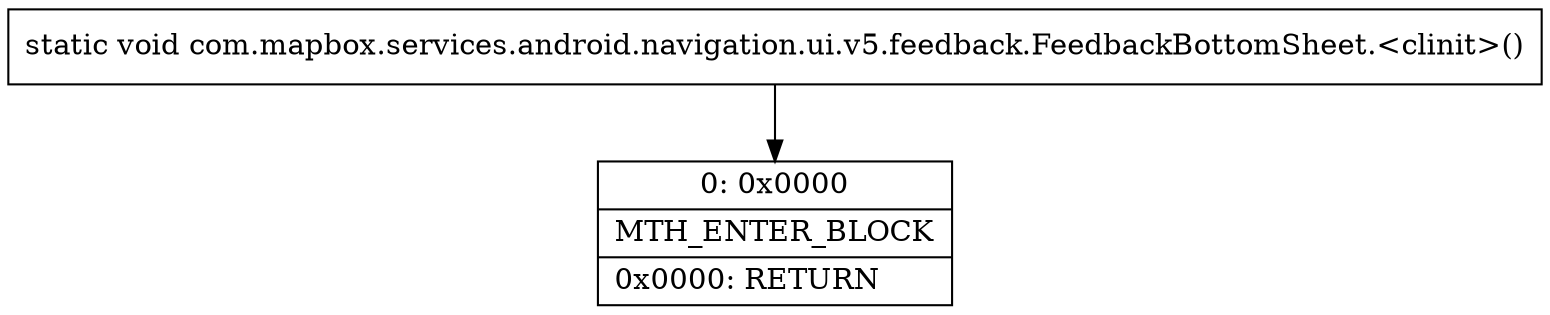 digraph "CFG forcom.mapbox.services.android.navigation.ui.v5.feedback.FeedbackBottomSheet.\<clinit\>()V" {
Node_0 [shape=record,label="{0\:\ 0x0000|MTH_ENTER_BLOCK\l|0x0000: RETURN   \l}"];
MethodNode[shape=record,label="{static void com.mapbox.services.android.navigation.ui.v5.feedback.FeedbackBottomSheet.\<clinit\>() }"];
MethodNode -> Node_0;
}


